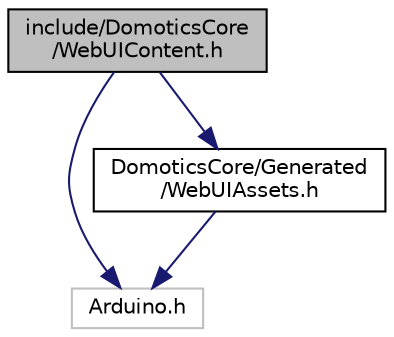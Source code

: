 digraph "include/DomoticsCore/WebUIContent.h"
{
 // LATEX_PDF_SIZE
  edge [fontname="Helvetica",fontsize="10",labelfontname="Helvetica",labelfontsize="10"];
  node [fontname="Helvetica",fontsize="10",shape=record];
  Node1 [label="include/DomoticsCore\l/WebUIContent.h",height=0.2,width=0.4,color="black", fillcolor="grey75", style="filled", fontcolor="black",tooltip=" "];
  Node1 -> Node2 [color="midnightblue",fontsize="10",style="solid",fontname="Helvetica"];
  Node2 [label="Arduino.h",height=0.2,width=0.4,color="grey75", fillcolor="white", style="filled",tooltip=" "];
  Node1 -> Node3 [color="midnightblue",fontsize="10",style="solid",fontname="Helvetica"];
  Node3 [label="DomoticsCore/Generated\l/WebUIAssets.h",height=0.2,width=0.4,color="black", fillcolor="white", style="filled",URL="$WebUIAssets_8h.html",tooltip=" "];
  Node3 -> Node2 [color="midnightblue",fontsize="10",style="solid",fontname="Helvetica"];
}
